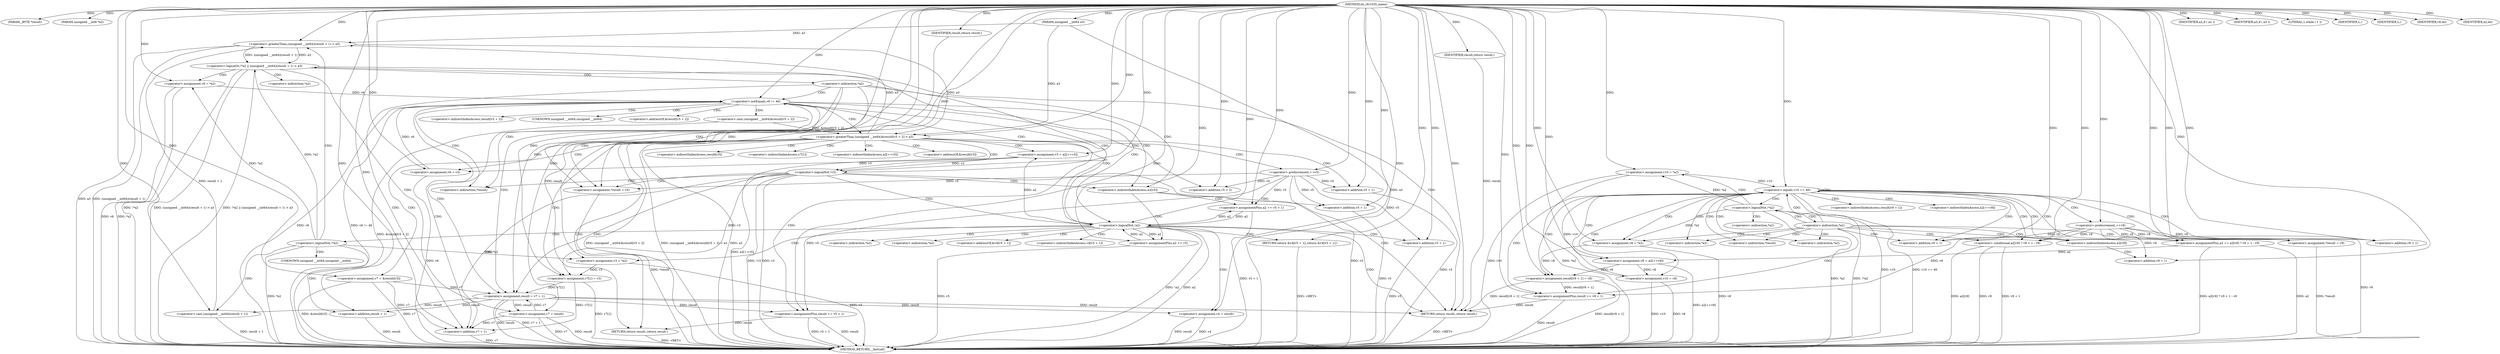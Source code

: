 digraph do_rfc1035_name {  
"1000109" [label = "(METHOD,do_rfc1035_name)" ]
"1000311" [label = "(METHOD_RETURN,__fastcall)" ]
"1000110" [label = "(PARAM,_BYTE *result)" ]
"1000111" [label = "(PARAM,unsigned __int8 *a2)" ]
"1000112" [label = "(PARAM,unsigned __int64 a3)" ]
"1000123" [label = "(IDENTIFIER,a2,if ( a2 ))" ]
"1000126" [label = "(IDENTIFIER,a3,if ( a3 ))" ]
"1000129" [label = "(LITERAL,1,while ( 1 ))" ]
"1000131" [label = "(<operator>.assignment,v3 = *a2)" ]
"1000135" [label = "(<operator>.assignment,v4 = result)" ]
"1000139" [label = "(<operator>.logicalOr,!*a2 || (unsigned __int64)(result + 1) > a3)" ]
"1000140" [label = "(<operator>.logicalNot,!*a2)" ]
"1000143" [label = "(<operator>.greaterThan,(unsigned __int64)(result + 1) > a3)" ]
"1000144" [label = "(<operator>.cast,(unsigned __int64)(result + 1))" ]
"1000146" [label = "(<operator>.addition,result + 1)" ]
"1000151" [label = "(IDENTIFIER,L,)" ]
"1000152" [label = "(<operator>.assignment,v6 = *a2)" ]
"1000156" [label = "(<operator>.assignment,v7 = result)" ]
"1000164" [label = "(<operator>.notEquals,v6 != 46)" ]
"1000169" [label = "(<operator>.greaterThan,(unsigned __int64)&result[v5 + 2] > a3)" ]
"1000170" [label = "(<operator>.cast,(unsigned __int64)&result[v5 + 2])" ]
"1000175" [label = "(<operator>.addition,v5 + 2)" ]
"1000180" [label = "(<operator>.assignmentPlus,result += v5 + 1)" ]
"1000182" [label = "(<operator>.addition,v5 + 1)" ]
"1000185" [label = "(RETURN,return result;,return result;)" ]
"1000186" [label = "(IDENTIFIER,result,return result;)" ]
"1000187" [label = "(<operator>.assignment,v7[1] = v3)" ]
"1000192" [label = "(<operator>.assignment,v3 = a2[++v5])" ]
"1000196" [label = "(<operator>.preIncrement,++v5)" ]
"1000198" [label = "(<operator>.assignment,v6 = v3)" ]
"1000201" [label = "(<operator>.assignment,v7 = &result[v5])" ]
"1000208" [label = "(<operator>.logicalNot,!v3)" ]
"1000211" [label = "(<operator>.assignment,*result = v5)" ]
"1000215" [label = "(<operator>.assignment,result = v7 + 1)" ]
"1000217" [label = "(<operator>.addition,v7 + 1)" ]
"1000224" [label = "(<operator>.assignmentPlus,a2 += v5 + 1)" ]
"1000226" [label = "(<operator>.addition,v5 + 1)" ]
"1000230" [label = "(<operator>.assignmentPlus,a2 += v5)" ]
"1000234" [label = "(<operator>.logicalNot,!a2)" ]
"1000236" [label = "(RETURN,return &v4[v5 + 1];,return &v4[v5 + 1];)" ]
"1000240" [label = "(<operator>.addition,v5 + 1)" ]
"1000247" [label = "(<operator>.assignment,v8 = *a2)" ]
"1000252" [label = "(<operator>.logicalNot,!*a2)" ]
"1000256" [label = "(IDENTIFIER,L,)" ]
"1000257" [label = "(<operator>.assignment,v10 = *a2)" ]
"1000268" [label = "(<operator>.equals,v10 == 46)" ]
"1000272" [label = "(<operator>.assignment,result[v9 + 1] = v8)" ]
"1000275" [label = "(<operator>.addition,v9 + 1)" ]
"1000279" [label = "(<operator>.assignment,v8 = a2[++v9])" ]
"1000283" [label = "(<operator>.preIncrement,++v9)" ]
"1000285" [label = "(<operator>.assignment,v10 = v8)" ]
"1000288" [label = "(IDENTIFIER,v8,do)" ]
"1000289" [label = "(<operator>.assignment,*result = v9)" ]
"1000293" [label = "(<operator>.assignmentPlus,result += v9 + 1)" ]
"1000295" [label = "(<operator>.addition,v9 + 1)" ]
"1000298" [label = "(<operator>.assignmentPlus,a2 += a2[v9] ? v9 + 1 : v9)" ]
"1000300" [label = "(<operator>.conditional,a2[v9] ? v9 + 1 : v9)" ]
"1000304" [label = "(<operator>.addition,v9 + 1)" ]
"1000308" [label = "(IDENTIFIER,a2,do)" ]
"1000309" [label = "(RETURN,return result;,return result;)" ]
"1000310" [label = "(IDENTIFIER,result,return result;)" ]
"1000133" [label = "(<operator>.indirection,*a2)" ]
"1000141" [label = "(<operator>.indirection,*a2)" ]
"1000145" [label = "(UNKNOWN,unsigned __int64,unsigned __int64)" ]
"1000154" [label = "(<operator>.indirection,*a2)" ]
"1000160" [label = "(<operator>.indirection,*a2)" ]
"1000171" [label = "(UNKNOWN,unsigned __int64,unsigned __int64)" ]
"1000172" [label = "(<operator>.addressOf,&result[v5 + 2])" ]
"1000173" [label = "(<operator>.indirectIndexAccess,result[v5 + 2])" ]
"1000188" [label = "(<operator>.indirectIndexAccess,v7[1])" ]
"1000194" [label = "(<operator>.indirectIndexAccess,a2[++v5])" ]
"1000203" [label = "(<operator>.addressOf,&result[v5])" ]
"1000204" [label = "(<operator>.indirectIndexAccess,result[v5])" ]
"1000212" [label = "(<operator>.indirection,*result)" ]
"1000221" [label = "(<operator>.indirectIndexAccess,a2[v5])" ]
"1000237" [label = "(<operator>.addressOf,&v4[v5 + 1])" ]
"1000238" [label = "(<operator>.indirectIndexAccess,v4[v5 + 1])" ]
"1000249" [label = "(<operator>.indirection,*a2)" ]
"1000253" [label = "(<operator>.indirection,*a2)" ]
"1000259" [label = "(<operator>.indirection,*a2)" ]
"1000262" [label = "(<operator>.indirection,*a2)" ]
"1000273" [label = "(<operator>.indirectIndexAccess,result[v9 + 1])" ]
"1000281" [label = "(<operator>.indirectIndexAccess,a2[++v9])" ]
"1000290" [label = "(<operator>.indirection,*result)" ]
"1000301" [label = "(<operator>.indirectIndexAccess,a2[v9])" ]
  "1000257" -> "1000311"  [ label = "DDG: *a2"] 
  "1000268" -> "1000311"  [ label = "DDG: v10"] 
  "1000257" -> "1000311"  [ label = "DDG: v10"] 
  "1000300" -> "1000311"  [ label = "DDG: a2[v9]"] 
  "1000230" -> "1000311"  [ label = "DDG: v5"] 
  "1000139" -> "1000311"  [ label = "DDG: !*a2"] 
  "1000211" -> "1000311"  [ label = "DDG: *result"] 
  "1000180" -> "1000311"  [ label = "DDG: result"] 
  "1000293" -> "1000311"  [ label = "DDG: result"] 
  "1000164" -> "1000311"  [ label = "DDG: v6 != 46"] 
  "1000143" -> "1000311"  [ label = "DDG: (unsigned __int64)(result + 1)"] 
  "1000135" -> "1000311"  [ label = "DDG: v4"] 
  "1000217" -> "1000311"  [ label = "DDG: v7"] 
  "1000192" -> "1000311"  [ label = "DDG: a2[++v5]"] 
  "1000139" -> "1000311"  [ label = "DDG: (unsigned __int64)(result + 1) > a3"] 
  "1000300" -> "1000311"  [ label = "DDG: v9"] 
  "1000198" -> "1000311"  [ label = "DDG: v6"] 
  "1000201" -> "1000311"  [ label = "DDG: &result[v5]"] 
  "1000139" -> "1000311"  [ label = "DDG: !*a2 || (unsigned __int64)(result + 1) > a3"] 
  "1000156" -> "1000311"  [ label = "DDG: v7"] 
  "1000215" -> "1000311"  [ label = "DDG: v7 + 1"] 
  "1000169" -> "1000311"  [ label = "DDG: a3"] 
  "1000289" -> "1000311"  [ label = "DDG: *result"] 
  "1000234" -> "1000311"  [ label = "DDG: !a2"] 
  "1000135" -> "1000311"  [ label = "DDG: result"] 
  "1000224" -> "1000311"  [ label = "DDG: v5 + 1"] 
  "1000240" -> "1000311"  [ label = "DDG: v5"] 
  "1000268" -> "1000311"  [ label = "DDG: v10 == 46"] 
  "1000182" -> "1000311"  [ label = "DDG: v5"] 
  "1000226" -> "1000311"  [ label = "DDG: v5"] 
  "1000152" -> "1000311"  [ label = "DDG: v6"] 
  "1000143" -> "1000311"  [ label = "DDG: a3"] 
  "1000180" -> "1000311"  [ label = "DDG: v5 + 1"] 
  "1000146" -> "1000311"  [ label = "DDG: result"] 
  "1000252" -> "1000311"  [ label = "DDG: *a2"] 
  "1000156" -> "1000311"  [ label = "DDG: result"] 
  "1000300" -> "1000311"  [ label = "DDG: v9 + 1"] 
  "1000247" -> "1000311"  [ label = "DDG: v8"] 
  "1000252" -> "1000311"  [ label = "DDG: !*a2"] 
  "1000169" -> "1000311"  [ label = "DDG: (unsigned __int64)&result[v5 + 2]"] 
  "1000285" -> "1000311"  [ label = "DDG: v10"] 
  "1000285" -> "1000311"  [ label = "DDG: v8"] 
  "1000208" -> "1000311"  [ label = "DDG: v3"] 
  "1000187" -> "1000311"  [ label = "DDG: v7[1]"] 
  "1000208" -> "1000311"  [ label = "DDG: !v3"] 
  "1000279" -> "1000311"  [ label = "DDG: a2[++v9]"] 
  "1000140" -> "1000311"  [ label = "DDG: *a2"] 
  "1000298" -> "1000311"  [ label = "DDG: a2[v9] ? v9 + 1 : v9"] 
  "1000272" -> "1000311"  [ label = "DDG: result[v9 + 1]"] 
  "1000298" -> "1000311"  [ label = "DDG: a2"] 
  "1000169" -> "1000311"  [ label = "DDG: (unsigned __int64)&result[v5 + 2] > a3"] 
  "1000215" -> "1000311"  [ label = "DDG: result"] 
  "1000283" -> "1000311"  [ label = "DDG: v9"] 
  "1000112" -> "1000311"  [ label = "DDG: a3"] 
  "1000170" -> "1000311"  [ label = "DDG: &result[v5 + 2]"] 
  "1000201" -> "1000311"  [ label = "DDG: v7"] 
  "1000196" -> "1000311"  [ label = "DDG: v5"] 
  "1000152" -> "1000311"  [ label = "DDG: *a2"] 
  "1000144" -> "1000311"  [ label = "DDG: result + 1"] 
  "1000164" -> "1000311"  [ label = "DDG: v6"] 
  "1000131" -> "1000311"  [ label = "DDG: v3"] 
  "1000234" -> "1000311"  [ label = "DDG: a2"] 
  "1000236" -> "1000311"  [ label = "DDG: <RET>"] 
  "1000185" -> "1000311"  [ label = "DDG: <RET>"] 
  "1000309" -> "1000311"  [ label = "DDG: <RET>"] 
  "1000109" -> "1000110"  [ label = "DDG: "] 
  "1000109" -> "1000111"  [ label = "DDG: "] 
  "1000109" -> "1000112"  [ label = "DDG: "] 
  "1000109" -> "1000123"  [ label = "DDG: "] 
  "1000109" -> "1000126"  [ label = "DDG: "] 
  "1000109" -> "1000129"  [ label = "DDG: "] 
  "1000140" -> "1000131"  [ label = "DDG: *a2"] 
  "1000109" -> "1000131"  [ label = "DDG: "] 
  "1000215" -> "1000135"  [ label = "DDG: result"] 
  "1000109" -> "1000135"  [ label = "DDG: "] 
  "1000140" -> "1000139"  [ label = "DDG: *a2"] 
  "1000143" -> "1000139"  [ label = "DDG: (unsigned __int64)(result + 1)"] 
  "1000143" -> "1000139"  [ label = "DDG: a3"] 
  "1000144" -> "1000143"  [ label = "DDG: result + 1"] 
  "1000109" -> "1000144"  [ label = "DDG: "] 
  "1000215" -> "1000144"  [ label = "DDG: result"] 
  "1000109" -> "1000146"  [ label = "DDG: "] 
  "1000215" -> "1000146"  [ label = "DDG: result"] 
  "1000169" -> "1000143"  [ label = "DDG: a3"] 
  "1000112" -> "1000143"  [ label = "DDG: a3"] 
  "1000109" -> "1000143"  [ label = "DDG: "] 
  "1000109" -> "1000151"  [ label = "DDG: "] 
  "1000140" -> "1000152"  [ label = "DDG: *a2"] 
  "1000109" -> "1000152"  [ label = "DDG: "] 
  "1000109" -> "1000156"  [ label = "DDG: "] 
  "1000215" -> "1000156"  [ label = "DDG: result"] 
  "1000198" -> "1000164"  [ label = "DDG: v6"] 
  "1000152" -> "1000164"  [ label = "DDG: v6"] 
  "1000109" -> "1000164"  [ label = "DDG: "] 
  "1000170" -> "1000169"  [ label = "DDG: &result[v5 + 2]"] 
  "1000196" -> "1000175"  [ label = "DDG: v5"] 
  "1000109" -> "1000175"  [ label = "DDG: "] 
  "1000143" -> "1000169"  [ label = "DDG: a3"] 
  "1000112" -> "1000169"  [ label = "DDG: a3"] 
  "1000109" -> "1000169"  [ label = "DDG: "] 
  "1000109" -> "1000180"  [ label = "DDG: "] 
  "1000196" -> "1000180"  [ label = "DDG: v5"] 
  "1000215" -> "1000180"  [ label = "DDG: result"] 
  "1000109" -> "1000182"  [ label = "DDG: "] 
  "1000196" -> "1000182"  [ label = "DDG: v5"] 
  "1000186" -> "1000185"  [ label = "DDG: result"] 
  "1000180" -> "1000185"  [ label = "DDG: result"] 
  "1000109" -> "1000186"  [ label = "DDG: "] 
  "1000208" -> "1000187"  [ label = "DDG: v3"] 
  "1000131" -> "1000187"  [ label = "DDG: v3"] 
  "1000109" -> "1000187"  [ label = "DDG: "] 
  "1000234" -> "1000192"  [ label = "DDG: a2"] 
  "1000109" -> "1000192"  [ label = "DDG: "] 
  "1000109" -> "1000196"  [ label = "DDG: "] 
  "1000192" -> "1000198"  [ label = "DDG: v3"] 
  "1000109" -> "1000198"  [ label = "DDG: "] 
  "1000109" -> "1000201"  [ label = "DDG: "] 
  "1000109" -> "1000208"  [ label = "DDG: "] 
  "1000192" -> "1000208"  [ label = "DDG: v3"] 
  "1000196" -> "1000211"  [ label = "DDG: v5"] 
  "1000109" -> "1000211"  [ label = "DDG: "] 
  "1000156" -> "1000215"  [ label = "DDG: v7"] 
  "1000187" -> "1000215"  [ label = "DDG: v7[1]"] 
  "1000201" -> "1000215"  [ label = "DDG: v7"] 
  "1000109" -> "1000215"  [ label = "DDG: "] 
  "1000156" -> "1000217"  [ label = "DDG: v7"] 
  "1000187" -> "1000217"  [ label = "DDG: v7[1]"] 
  "1000201" -> "1000217"  [ label = "DDG: v7"] 
  "1000109" -> "1000217"  [ label = "DDG: "] 
  "1000109" -> "1000224"  [ label = "DDG: "] 
  "1000196" -> "1000224"  [ label = "DDG: v5"] 
  "1000234" -> "1000224"  [ label = "DDG: a2"] 
  "1000109" -> "1000226"  [ label = "DDG: "] 
  "1000196" -> "1000226"  [ label = "DDG: v5"] 
  "1000109" -> "1000230"  [ label = "DDG: "] 
  "1000234" -> "1000230"  [ label = "DDG: a2"] 
  "1000224" -> "1000234"  [ label = "DDG: a2"] 
  "1000230" -> "1000234"  [ label = "DDG: a2"] 
  "1000109" -> "1000234"  [ label = "DDG: "] 
  "1000109" -> "1000236"  [ label = "DDG: "] 
  "1000109" -> "1000240"  [ label = "DDG: "] 
  "1000196" -> "1000240"  [ label = "DDG: v5"] 
  "1000252" -> "1000247"  [ label = "DDG: *a2"] 
  "1000109" -> "1000247"  [ label = "DDG: "] 
  "1000109" -> "1000256"  [ label = "DDG: "] 
  "1000252" -> "1000257"  [ label = "DDG: *a2"] 
  "1000109" -> "1000257"  [ label = "DDG: "] 
  "1000257" -> "1000268"  [ label = "DDG: v10"] 
  "1000285" -> "1000268"  [ label = "DDG: v10"] 
  "1000109" -> "1000268"  [ label = "DDG: "] 
  "1000247" -> "1000272"  [ label = "DDG: v8"] 
  "1000109" -> "1000272"  [ label = "DDG: "] 
  "1000279" -> "1000272"  [ label = "DDG: v8"] 
  "1000283" -> "1000275"  [ label = "DDG: v9"] 
  "1000109" -> "1000275"  [ label = "DDG: "] 
  "1000298" -> "1000279"  [ label = "DDG: a2"] 
  "1000109" -> "1000279"  [ label = "DDG: "] 
  "1000109" -> "1000283"  [ label = "DDG: "] 
  "1000279" -> "1000285"  [ label = "DDG: v8"] 
  "1000109" -> "1000285"  [ label = "DDG: "] 
  "1000109" -> "1000288"  [ label = "DDG: "] 
  "1000283" -> "1000289"  [ label = "DDG: v9"] 
  "1000109" -> "1000289"  [ label = "DDG: "] 
  "1000109" -> "1000293"  [ label = "DDG: "] 
  "1000283" -> "1000293"  [ label = "DDG: v9"] 
  "1000272" -> "1000293"  [ label = "DDG: result[v9 + 1]"] 
  "1000109" -> "1000295"  [ label = "DDG: "] 
  "1000283" -> "1000295"  [ label = "DDG: v9"] 
  "1000109" -> "1000298"  [ label = "DDG: "] 
  "1000283" -> "1000298"  [ label = "DDG: v9"] 
  "1000109" -> "1000300"  [ label = "DDG: "] 
  "1000283" -> "1000300"  [ label = "DDG: v9"] 
  "1000109" -> "1000304"  [ label = "DDG: "] 
  "1000283" -> "1000304"  [ label = "DDG: v9"] 
  "1000109" -> "1000308"  [ label = "DDG: "] 
  "1000310" -> "1000309"  [ label = "DDG: result"] 
  "1000293" -> "1000309"  [ label = "DDG: result"] 
  "1000272" -> "1000309"  [ label = "DDG: result[v9 + 1]"] 
  "1000215" -> "1000309"  [ label = "DDG: result"] 
  "1000109" -> "1000309"  [ label = "DDG: "] 
  "1000109" -> "1000310"  [ label = "DDG: "] 
  "1000139" -> "1000309"  [ label = "CDG: "] 
  "1000139" -> "1000160"  [ label = "CDG: "] 
  "1000139" -> "1000156"  [ label = "CDG: "] 
  "1000139" -> "1000154"  [ label = "CDG: "] 
  "1000139" -> "1000152"  [ label = "CDG: "] 
  "1000140" -> "1000144"  [ label = "CDG: "] 
  "1000140" -> "1000143"  [ label = "CDG: "] 
  "1000140" -> "1000146"  [ label = "CDG: "] 
  "1000140" -> "1000145"  [ label = "CDG: "] 
  "1000160" -> "1000164"  [ label = "CDG: "] 
  "1000160" -> "1000221"  [ label = "CDG: "] 
  "1000160" -> "1000217"  [ label = "CDG: "] 
  "1000160" -> "1000215"  [ label = "CDG: "] 
  "1000160" -> "1000212"  [ label = "CDG: "] 
  "1000160" -> "1000211"  [ label = "CDG: "] 
  "1000160" -> "1000234"  [ label = "CDG: "] 
  "1000164" -> "1000175"  [ label = "CDG: "] 
  "1000164" -> "1000173"  [ label = "CDG: "] 
  "1000164" -> "1000172"  [ label = "CDG: "] 
  "1000164" -> "1000171"  [ label = "CDG: "] 
  "1000164" -> "1000170"  [ label = "CDG: "] 
  "1000164" -> "1000169"  [ label = "CDG: "] 
  "1000164" -> "1000221"  [ label = "CDG: "] 
  "1000164" -> "1000217"  [ label = "CDG: "] 
  "1000164" -> "1000215"  [ label = "CDG: "] 
  "1000164" -> "1000212"  [ label = "CDG: "] 
  "1000164" -> "1000211"  [ label = "CDG: "] 
  "1000164" -> "1000234"  [ label = "CDG: "] 
  "1000169" -> "1000192"  [ label = "CDG: "] 
  "1000169" -> "1000188"  [ label = "CDG: "] 
  "1000169" -> "1000187"  [ label = "CDG: "] 
  "1000169" -> "1000185"  [ label = "CDG: "] 
  "1000169" -> "1000182"  [ label = "CDG: "] 
  "1000169" -> "1000180"  [ label = "CDG: "] 
  "1000169" -> "1000208"  [ label = "CDG: "] 
  "1000169" -> "1000204"  [ label = "CDG: "] 
  "1000169" -> "1000203"  [ label = "CDG: "] 
  "1000169" -> "1000201"  [ label = "CDG: "] 
  "1000169" -> "1000198"  [ label = "CDG: "] 
  "1000169" -> "1000196"  [ label = "CDG: "] 
  "1000169" -> "1000194"  [ label = "CDG: "] 
  "1000208" -> "1000164"  [ label = "CDG: "] 
  "1000208" -> "1000221"  [ label = "CDG: "] 
  "1000208" -> "1000217"  [ label = "CDG: "] 
  "1000208" -> "1000215"  [ label = "CDG: "] 
  "1000208" -> "1000212"  [ label = "CDG: "] 
  "1000208" -> "1000211"  [ label = "CDG: "] 
  "1000208" -> "1000234"  [ label = "CDG: "] 
  "1000208" -> "1000309"  [ label = "CDG: "] 
  "1000221" -> "1000224"  [ label = "CDG: "] 
  "1000221" -> "1000230"  [ label = "CDG: "] 
  "1000221" -> "1000226"  [ label = "CDG: "] 
  "1000234" -> "1000240"  [ label = "CDG: "] 
  "1000234" -> "1000238"  [ label = "CDG: "] 
  "1000234" -> "1000237"  [ label = "CDG: "] 
  "1000234" -> "1000236"  [ label = "CDG: "] 
  "1000234" -> "1000309"  [ label = "CDG: "] 
  "1000234" -> "1000141"  [ label = "CDG: "] 
  "1000234" -> "1000140"  [ label = "CDG: "] 
  "1000234" -> "1000139"  [ label = "CDG: "] 
  "1000234" -> "1000135"  [ label = "CDG: "] 
  "1000234" -> "1000133"  [ label = "CDG: "] 
  "1000234" -> "1000131"  [ label = "CDG: "] 
  "1000252" -> "1000262"  [ label = "CDG: "] 
  "1000252" -> "1000259"  [ label = "CDG: "] 
  "1000252" -> "1000257"  [ label = "CDG: "] 
  "1000262" -> "1000268"  [ label = "CDG: "] 
  "1000262" -> "1000301"  [ label = "CDG: "] 
  "1000262" -> "1000300"  [ label = "CDG: "] 
  "1000262" -> "1000298"  [ label = "CDG: "] 
  "1000262" -> "1000295"  [ label = "CDG: "] 
  "1000262" -> "1000293"  [ label = "CDG: "] 
  "1000262" -> "1000290"  [ label = "CDG: "] 
  "1000262" -> "1000289"  [ label = "CDG: "] 
  "1000262" -> "1000253"  [ label = "CDG: "] 
  "1000262" -> "1000252"  [ label = "CDG: "] 
  "1000262" -> "1000249"  [ label = "CDG: "] 
  "1000262" -> "1000247"  [ label = "CDG: "] 
  "1000268" -> "1000272"  [ label = "CDG: "] 
  "1000268" -> "1000285"  [ label = "CDG: "] 
  "1000268" -> "1000283"  [ label = "CDG: "] 
  "1000268" -> "1000281"  [ label = "CDG: "] 
  "1000268" -> "1000279"  [ label = "CDG: "] 
  "1000268" -> "1000275"  [ label = "CDG: "] 
  "1000268" -> "1000273"  [ label = "CDG: "] 
  "1000268" -> "1000301"  [ label = "CDG: "] 
  "1000268" -> "1000300"  [ label = "CDG: "] 
  "1000268" -> "1000298"  [ label = "CDG: "] 
  "1000268" -> "1000295"  [ label = "CDG: "] 
  "1000268" -> "1000293"  [ label = "CDG: "] 
  "1000268" -> "1000290"  [ label = "CDG: "] 
  "1000268" -> "1000289"  [ label = "CDG: "] 
  "1000268" -> "1000253"  [ label = "CDG: "] 
  "1000268" -> "1000252"  [ label = "CDG: "] 
  "1000268" -> "1000249"  [ label = "CDG: "] 
  "1000268" -> "1000247"  [ label = "CDG: "] 
  "1000268" -> "1000268"  [ label = "CDG: "] 
  "1000301" -> "1000304"  [ label = "CDG: "] 
}
